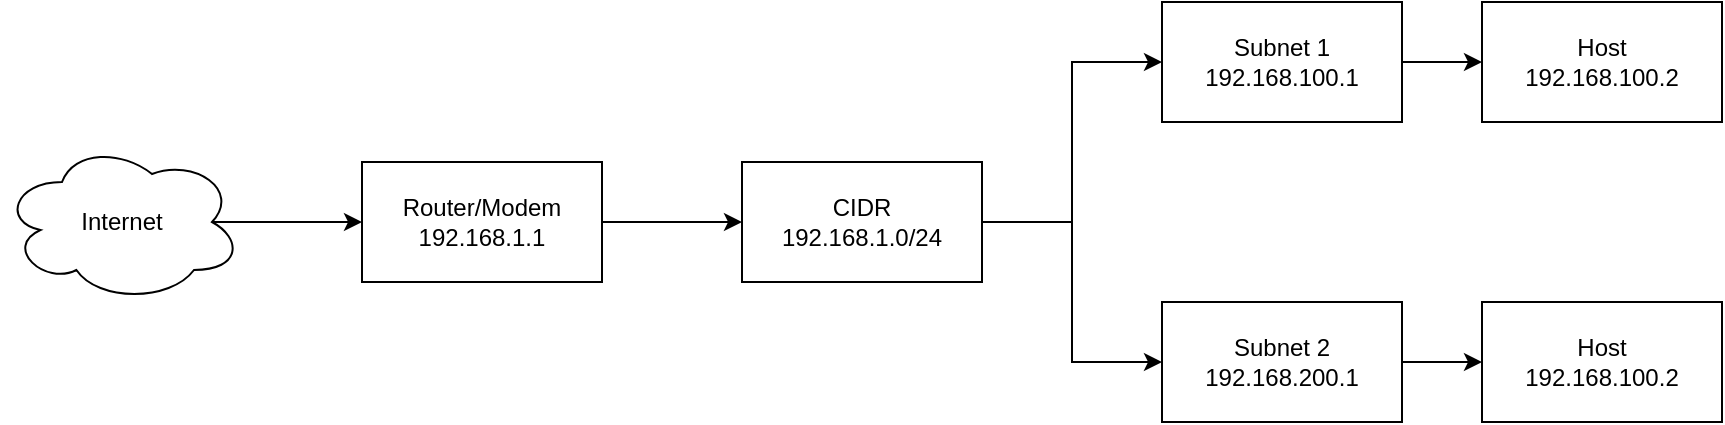 <mxfile version="21.7.0" type="github">
  <diagram name="Page-1" id="FEHvpJru99X4V2HBFaW-">
    <mxGraphModel dx="832" dy="491" grid="1" gridSize="10" guides="1" tooltips="1" connect="1" arrows="1" fold="1" page="1" pageScale="1" pageWidth="850" pageHeight="1100" math="0" shadow="0">
      <root>
        <mxCell id="0" />
        <mxCell id="1" parent="0" />
        <mxCell id="x7zrCxfJBzDlaxN9OBmy-8" style="edgeStyle=orthogonalEdgeStyle;rounded=0;orthogonalLoop=1;jettySize=auto;html=1;exitX=0.875;exitY=0.5;exitDx=0;exitDy=0;exitPerimeter=0;entryX=0;entryY=0.5;entryDx=0;entryDy=0;" edge="1" parent="1" source="x7zrCxfJBzDlaxN9OBmy-1" target="x7zrCxfJBzDlaxN9OBmy-2">
          <mxGeometry relative="1" as="geometry" />
        </mxCell>
        <mxCell id="x7zrCxfJBzDlaxN9OBmy-1" value="Internet" style="ellipse;shape=cloud;whiteSpace=wrap;html=1;" vertex="1" parent="1">
          <mxGeometry x="140" y="230" width="120" height="80" as="geometry" />
        </mxCell>
        <mxCell id="x7zrCxfJBzDlaxN9OBmy-9" style="edgeStyle=orthogonalEdgeStyle;rounded=0;orthogonalLoop=1;jettySize=auto;html=1;exitX=1;exitY=0.5;exitDx=0;exitDy=0;entryX=0;entryY=0.5;entryDx=0;entryDy=0;" edge="1" parent="1" source="x7zrCxfJBzDlaxN9OBmy-2" target="x7zrCxfJBzDlaxN9OBmy-3">
          <mxGeometry relative="1" as="geometry" />
        </mxCell>
        <mxCell id="x7zrCxfJBzDlaxN9OBmy-2" value="Router/Modem&lt;br&gt;192.168.1.1" style="rounded=0;whiteSpace=wrap;html=1;" vertex="1" parent="1">
          <mxGeometry x="320" y="240" width="120" height="60" as="geometry" />
        </mxCell>
        <mxCell id="x7zrCxfJBzDlaxN9OBmy-10" style="edgeStyle=orthogonalEdgeStyle;rounded=0;orthogonalLoop=1;jettySize=auto;html=1;exitX=1;exitY=0.5;exitDx=0;exitDy=0;entryX=0;entryY=0.5;entryDx=0;entryDy=0;" edge="1" parent="1" source="x7zrCxfJBzDlaxN9OBmy-3" target="x7zrCxfJBzDlaxN9OBmy-4">
          <mxGeometry relative="1" as="geometry" />
        </mxCell>
        <mxCell id="x7zrCxfJBzDlaxN9OBmy-11" style="edgeStyle=orthogonalEdgeStyle;rounded=0;orthogonalLoop=1;jettySize=auto;html=1;exitX=1;exitY=0.5;exitDx=0;exitDy=0;entryX=0;entryY=0.5;entryDx=0;entryDy=0;" edge="1" parent="1" source="x7zrCxfJBzDlaxN9OBmy-3" target="x7zrCxfJBzDlaxN9OBmy-5">
          <mxGeometry relative="1" as="geometry" />
        </mxCell>
        <mxCell id="x7zrCxfJBzDlaxN9OBmy-3" value="CIDR&lt;br&gt;192.168.1.0/24" style="rounded=0;whiteSpace=wrap;html=1;" vertex="1" parent="1">
          <mxGeometry x="510" y="240" width="120" height="60" as="geometry" />
        </mxCell>
        <mxCell id="x7zrCxfJBzDlaxN9OBmy-13" style="edgeStyle=orthogonalEdgeStyle;rounded=0;orthogonalLoop=1;jettySize=auto;html=1;exitX=1;exitY=0.5;exitDx=0;exitDy=0;entryX=0;entryY=0.5;entryDx=0;entryDy=0;" edge="1" parent="1" source="x7zrCxfJBzDlaxN9OBmy-4" target="x7zrCxfJBzDlaxN9OBmy-6">
          <mxGeometry relative="1" as="geometry" />
        </mxCell>
        <mxCell id="x7zrCxfJBzDlaxN9OBmy-4" value="Subnet 1&lt;br&gt;192.168.100.1" style="rounded=0;whiteSpace=wrap;html=1;" vertex="1" parent="1">
          <mxGeometry x="720" y="160" width="120" height="60" as="geometry" />
        </mxCell>
        <mxCell id="x7zrCxfJBzDlaxN9OBmy-12" style="edgeStyle=orthogonalEdgeStyle;rounded=0;orthogonalLoop=1;jettySize=auto;html=1;exitX=1;exitY=0.5;exitDx=0;exitDy=0;entryX=0;entryY=0.5;entryDx=0;entryDy=0;" edge="1" parent="1" source="x7zrCxfJBzDlaxN9OBmy-5" target="x7zrCxfJBzDlaxN9OBmy-7">
          <mxGeometry relative="1" as="geometry" />
        </mxCell>
        <mxCell id="x7zrCxfJBzDlaxN9OBmy-5" value="Subnet 2&lt;br&gt;192.168.200.1" style="rounded=0;whiteSpace=wrap;html=1;" vertex="1" parent="1">
          <mxGeometry x="720" y="310" width="120" height="60" as="geometry" />
        </mxCell>
        <mxCell id="x7zrCxfJBzDlaxN9OBmy-6" value="Host&lt;br&gt;192.168.100.2" style="rounded=0;whiteSpace=wrap;html=1;" vertex="1" parent="1">
          <mxGeometry x="880" y="160" width="120" height="60" as="geometry" />
        </mxCell>
        <mxCell id="x7zrCxfJBzDlaxN9OBmy-7" value="Host&lt;br&gt;192.168.100.2" style="rounded=0;whiteSpace=wrap;html=1;" vertex="1" parent="1">
          <mxGeometry x="880" y="310" width="120" height="60" as="geometry" />
        </mxCell>
      </root>
    </mxGraphModel>
  </diagram>
</mxfile>
